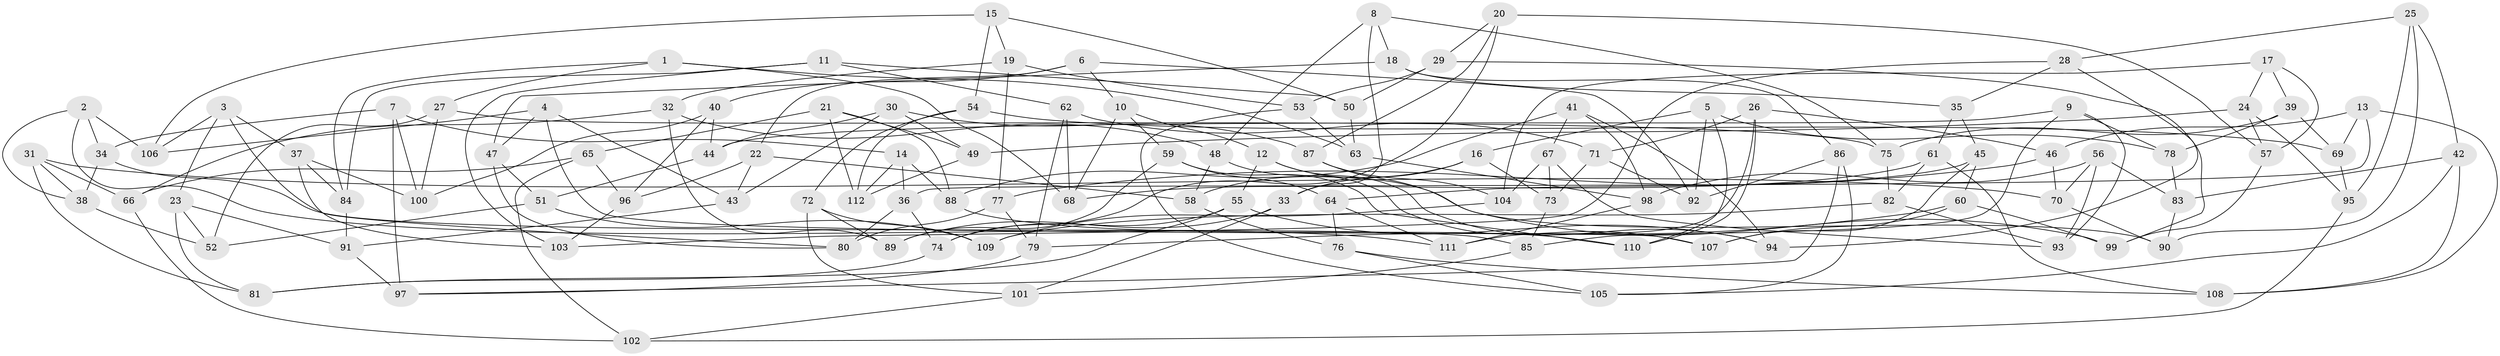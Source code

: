 // coarse degree distribution, {4: 0.6410256410256411, 5: 0.1282051282051282, 3: 0.11538461538461539, 8: 0.0641025641025641, 2: 0.01282051282051282, 7: 0.01282051282051282, 9: 0.01282051282051282, 13: 0.01282051282051282}
// Generated by graph-tools (version 1.1) at 2025/01/03/04/25 22:01:22]
// undirected, 112 vertices, 224 edges
graph export_dot {
graph [start="1"]
  node [color=gray90,style=filled];
  1;
  2;
  3;
  4;
  5;
  6;
  7;
  8;
  9;
  10;
  11;
  12;
  13;
  14;
  15;
  16;
  17;
  18;
  19;
  20;
  21;
  22;
  23;
  24;
  25;
  26;
  27;
  28;
  29;
  30;
  31;
  32;
  33;
  34;
  35;
  36;
  37;
  38;
  39;
  40;
  41;
  42;
  43;
  44;
  45;
  46;
  47;
  48;
  49;
  50;
  51;
  52;
  53;
  54;
  55;
  56;
  57;
  58;
  59;
  60;
  61;
  62;
  63;
  64;
  65;
  66;
  67;
  68;
  69;
  70;
  71;
  72;
  73;
  74;
  75;
  76;
  77;
  78;
  79;
  80;
  81;
  82;
  83;
  84;
  85;
  86;
  87;
  88;
  89;
  90;
  91;
  92;
  93;
  94;
  95;
  96;
  97;
  98;
  99;
  100;
  101;
  102;
  103;
  104;
  105;
  106;
  107;
  108;
  109;
  110;
  111;
  112;
  1 -- 63;
  1 -- 84;
  1 -- 27;
  1 -- 68;
  2 -- 111;
  2 -- 106;
  2 -- 38;
  2 -- 34;
  3 -- 23;
  3 -- 80;
  3 -- 106;
  3 -- 37;
  4 -- 47;
  4 -- 107;
  4 -- 43;
  4 -- 106;
  5 -- 110;
  5 -- 78;
  5 -- 92;
  5 -- 16;
  6 -- 22;
  6 -- 40;
  6 -- 92;
  6 -- 10;
  7 -- 14;
  7 -- 97;
  7 -- 100;
  7 -- 34;
  8 -- 18;
  8 -- 33;
  8 -- 75;
  8 -- 48;
  9 -- 44;
  9 -- 93;
  9 -- 78;
  9 -- 85;
  10 -- 12;
  10 -- 59;
  10 -- 68;
  11 -- 50;
  11 -- 84;
  11 -- 103;
  11 -- 62;
  12 -- 94;
  12 -- 90;
  12 -- 55;
  13 -- 46;
  13 -- 36;
  13 -- 108;
  13 -- 69;
  14 -- 112;
  14 -- 36;
  14 -- 88;
  15 -- 50;
  15 -- 19;
  15 -- 106;
  15 -- 54;
  16 -- 33;
  16 -- 58;
  16 -- 73;
  17 -- 24;
  17 -- 57;
  17 -- 104;
  17 -- 39;
  18 -- 47;
  18 -- 86;
  18 -- 35;
  19 -- 32;
  19 -- 53;
  19 -- 77;
  20 -- 74;
  20 -- 57;
  20 -- 29;
  20 -- 87;
  21 -- 49;
  21 -- 88;
  21 -- 65;
  21 -- 112;
  22 -- 96;
  22 -- 43;
  22 -- 58;
  23 -- 52;
  23 -- 91;
  23 -- 81;
  24 -- 57;
  24 -- 49;
  24 -- 95;
  25 -- 90;
  25 -- 28;
  25 -- 95;
  25 -- 42;
  26 -- 110;
  26 -- 111;
  26 -- 71;
  26 -- 46;
  27 -- 100;
  27 -- 75;
  27 -- 52;
  28 -- 35;
  28 -- 94;
  28 -- 103;
  29 -- 50;
  29 -- 53;
  29 -- 99;
  30 -- 43;
  30 -- 87;
  30 -- 49;
  30 -- 44;
  31 -- 38;
  31 -- 70;
  31 -- 81;
  31 -- 66;
  32 -- 89;
  32 -- 66;
  32 -- 48;
  33 -- 89;
  33 -- 101;
  34 -- 38;
  34 -- 85;
  35 -- 61;
  35 -- 45;
  36 -- 74;
  36 -- 80;
  37 -- 84;
  37 -- 100;
  37 -- 103;
  38 -- 52;
  39 -- 69;
  39 -- 75;
  39 -- 78;
  40 -- 96;
  40 -- 100;
  40 -- 44;
  41 -- 94;
  41 -- 88;
  41 -- 67;
  41 -- 98;
  42 -- 108;
  42 -- 83;
  42 -- 105;
  43 -- 91;
  44 -- 51;
  45 -- 60;
  45 -- 64;
  45 -- 107;
  46 -- 70;
  46 -- 77;
  47 -- 51;
  47 -- 80;
  48 -- 107;
  48 -- 58;
  49 -- 112;
  50 -- 63;
  51 -- 109;
  51 -- 52;
  53 -- 105;
  53 -- 63;
  54 -- 72;
  54 -- 112;
  54 -- 69;
  55 -- 81;
  55 -- 74;
  55 -- 94;
  56 -- 98;
  56 -- 83;
  56 -- 93;
  56 -- 70;
  57 -- 99;
  58 -- 76;
  59 -- 89;
  59 -- 110;
  59 -- 64;
  60 -- 99;
  60 -- 107;
  60 -- 79;
  61 -- 68;
  61 -- 82;
  61 -- 108;
  62 -- 71;
  62 -- 79;
  62 -- 68;
  63 -- 98;
  64 -- 111;
  64 -- 76;
  65 -- 66;
  65 -- 96;
  65 -- 102;
  66 -- 102;
  67 -- 73;
  67 -- 93;
  67 -- 104;
  69 -- 95;
  70 -- 90;
  71 -- 92;
  71 -- 73;
  72 -- 101;
  72 -- 109;
  72 -- 89;
  73 -- 85;
  74 -- 81;
  75 -- 82;
  76 -- 105;
  76 -- 108;
  77 -- 79;
  77 -- 80;
  78 -- 83;
  79 -- 97;
  82 -- 93;
  82 -- 109;
  83 -- 90;
  84 -- 91;
  85 -- 101;
  86 -- 105;
  86 -- 92;
  86 -- 97;
  87 -- 99;
  87 -- 104;
  88 -- 110;
  91 -- 97;
  95 -- 102;
  96 -- 103;
  98 -- 111;
  101 -- 102;
  104 -- 109;
}
